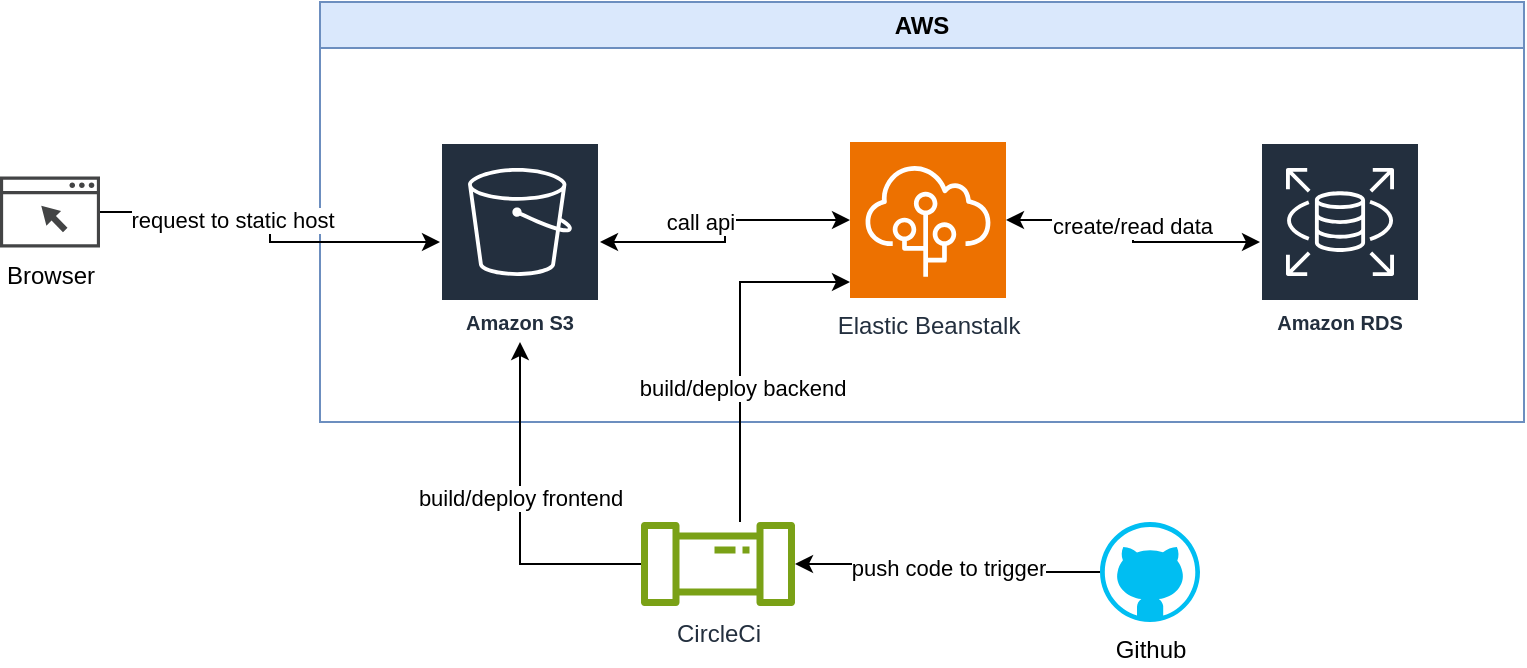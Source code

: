 <mxfile version="24.3.1" type="device">
  <diagram name="Page-1" id="Kfr5x2V-DqeoEPgqaZ0g">
    <mxGraphModel dx="866" dy="583" grid="1" gridSize="10" guides="1" tooltips="1" connect="1" arrows="1" fold="1" page="1" pageScale="1" pageWidth="850" pageHeight="1100" math="0" shadow="0">
      <root>
        <mxCell id="0" />
        <mxCell id="1" parent="0" />
        <mxCell id="k0KTwTGK_27CAyrzDMNW-6" value="AWS" style="swimlane;whiteSpace=wrap;html=1;fillColor=#dae8fc;strokeColor=#6c8ebf;" vertex="1" parent="1">
          <mxGeometry x="210" y="80" width="602" height="210" as="geometry" />
        </mxCell>
        <mxCell id="k0KTwTGK_27CAyrzDMNW-8" value="Amazon RDS" style="sketch=0;outlineConnect=0;fontColor=#232F3E;gradientColor=none;strokeColor=#ffffff;fillColor=#232F3E;dashed=0;verticalLabelPosition=middle;verticalAlign=bottom;align=center;html=1;whiteSpace=wrap;fontSize=10;fontStyle=1;spacing=3;shape=mxgraph.aws4.productIcon;prIcon=mxgraph.aws4.rds;" vertex="1" parent="k0KTwTGK_27CAyrzDMNW-6">
          <mxGeometry x="470" y="70" width="80" height="100" as="geometry" />
        </mxCell>
        <mxCell id="k0KTwTGK_27CAyrzDMNW-18" style="edgeStyle=orthogonalEdgeStyle;rounded=0;orthogonalLoop=1;jettySize=auto;html=1;startArrow=classic;startFill=1;" edge="1" parent="k0KTwTGK_27CAyrzDMNW-6" source="k0KTwTGK_27CAyrzDMNW-9" target="k0KTwTGK_27CAyrzDMNW-4">
          <mxGeometry relative="1" as="geometry" />
        </mxCell>
        <mxCell id="k0KTwTGK_27CAyrzDMNW-27" value="call api" style="edgeLabel;html=1;align=center;verticalAlign=middle;resizable=0;points=[];" vertex="1" connectable="0" parent="k0KTwTGK_27CAyrzDMNW-18">
          <mxGeometry x="-0.438" y="-1" relative="1" as="geometry">
            <mxPoint x="12" y="-11" as="offset" />
          </mxGeometry>
        </mxCell>
        <mxCell id="k0KTwTGK_27CAyrzDMNW-9" value="Amazon S3" style="sketch=0;outlineConnect=0;fontColor=#232F3E;gradientColor=none;strokeColor=#ffffff;fillColor=#232F3E;dashed=0;verticalLabelPosition=middle;verticalAlign=bottom;align=center;html=1;whiteSpace=wrap;fontSize=10;fontStyle=1;spacing=3;shape=mxgraph.aws4.productIcon;prIcon=mxgraph.aws4.s3;" vertex="1" parent="k0KTwTGK_27CAyrzDMNW-6">
          <mxGeometry x="60" y="70" width="80" height="100" as="geometry" />
        </mxCell>
        <mxCell id="k0KTwTGK_27CAyrzDMNW-17" style="edgeStyle=orthogonalEdgeStyle;rounded=0;orthogonalLoop=1;jettySize=auto;html=1;startArrow=classic;startFill=1;" edge="1" parent="k0KTwTGK_27CAyrzDMNW-6" source="k0KTwTGK_27CAyrzDMNW-4" target="k0KTwTGK_27CAyrzDMNW-8">
          <mxGeometry relative="1" as="geometry">
            <mxPoint x="430" y="109" as="targetPoint" />
          </mxGeometry>
        </mxCell>
        <mxCell id="k0KTwTGK_27CAyrzDMNW-28" value="create/read data" style="edgeLabel;html=1;align=center;verticalAlign=middle;resizable=0;points=[];" vertex="1" connectable="0" parent="k0KTwTGK_27CAyrzDMNW-17">
          <mxGeometry x="-0.043" y="-1" relative="1" as="geometry">
            <mxPoint as="offset" />
          </mxGeometry>
        </mxCell>
        <mxCell id="k0KTwTGK_27CAyrzDMNW-4" value="Elastic Beanstalk" style="sketch=0;points=[[0,0,0],[0.25,0,0],[0.5,0,0],[0.75,0,0],[1,0,0],[0,1,0],[0.25,1,0],[0.5,1,0],[0.75,1,0],[1,1,0],[0,0.25,0],[0,0.5,0],[0,0.75,0],[1,0.25,0],[1,0.5,0],[1,0.75,0]];outlineConnect=0;fontColor=#232F3E;fillColor=#ED7100;strokeColor=#ffffff;dashed=0;verticalLabelPosition=bottom;verticalAlign=top;align=center;html=1;fontSize=12;fontStyle=0;aspect=fixed;shape=mxgraph.aws4.resourceIcon;resIcon=mxgraph.aws4.elastic_beanstalk;" vertex="1" parent="k0KTwTGK_27CAyrzDMNW-6">
          <mxGeometry x="265" y="70" width="78" height="78" as="geometry" />
        </mxCell>
        <mxCell id="k0KTwTGK_27CAyrzDMNW-19" style="edgeStyle=orthogonalEdgeStyle;rounded=0;orthogonalLoop=1;jettySize=auto;html=1;" edge="1" parent="1" source="k0KTwTGK_27CAyrzDMNW-14" target="k0KTwTGK_27CAyrzDMNW-9">
          <mxGeometry relative="1" as="geometry" />
        </mxCell>
        <mxCell id="k0KTwTGK_27CAyrzDMNW-24" value="request to static host" style="edgeLabel;html=1;align=center;verticalAlign=middle;resizable=0;points=[];" vertex="1" connectable="0" parent="k0KTwTGK_27CAyrzDMNW-19">
          <mxGeometry x="-0.37" relative="1" as="geometry">
            <mxPoint x="7" y="4" as="offset" />
          </mxGeometry>
        </mxCell>
        <mxCell id="k0KTwTGK_27CAyrzDMNW-14" value="Browser" style="sketch=0;pointerEvents=1;shadow=0;dashed=0;html=1;strokeColor=none;fillColor=#434445;aspect=fixed;labelPosition=center;verticalLabelPosition=bottom;verticalAlign=top;align=center;outlineConnect=0;shape=mxgraph.vvd.web_browser;" vertex="1" parent="1">
          <mxGeometry x="50" y="167.25" width="50" height="35.5" as="geometry" />
        </mxCell>
        <mxCell id="k0KTwTGK_27CAyrzDMNW-20" style="edgeStyle=orthogonalEdgeStyle;rounded=0;orthogonalLoop=1;jettySize=auto;html=1;" edge="1" parent="1" source="k0KTwTGK_27CAyrzDMNW-13" target="k0KTwTGK_27CAyrzDMNW-10">
          <mxGeometry relative="1" as="geometry" />
        </mxCell>
        <mxCell id="k0KTwTGK_27CAyrzDMNW-25" value="push code to trigger" style="edgeLabel;html=1;align=center;verticalAlign=middle;resizable=0;points=[];" vertex="1" connectable="0" parent="k0KTwTGK_27CAyrzDMNW-20">
          <mxGeometry x="0.012" relative="1" as="geometry">
            <mxPoint as="offset" />
          </mxGeometry>
        </mxCell>
        <mxCell id="k0KTwTGK_27CAyrzDMNW-13" value="Github" style="verticalLabelPosition=bottom;html=1;verticalAlign=top;align=center;strokeColor=none;fillColor=#00BEF2;shape=mxgraph.azure.github_code;pointerEvents=1;" vertex="1" parent="1">
          <mxGeometry x="600" y="340" width="50" height="50" as="geometry" />
        </mxCell>
        <mxCell id="k0KTwTGK_27CAyrzDMNW-12" value="" style="group" vertex="1" connectable="0" parent="1">
          <mxGeometry x="370" y="340" width="78" height="72" as="geometry" />
        </mxCell>
        <mxCell id="k0KTwTGK_27CAyrzDMNW-10" value="CircleCi" style="sketch=0;outlineConnect=0;fontColor=#232F3E;gradientColor=none;fillColor=#7AA116;strokeColor=none;dashed=0;verticalLabelPosition=bottom;verticalAlign=top;align=center;html=1;fontSize=12;fontStyle=0;aspect=fixed;pointerEvents=1;shape=mxgraph.aws4.iot_analytics_pipeline;" vertex="1" parent="k0KTwTGK_27CAyrzDMNW-12">
          <mxGeometry width="78" height="42" as="geometry" />
        </mxCell>
        <mxCell id="k0KTwTGK_27CAyrzDMNW-21" style="edgeStyle=orthogonalEdgeStyle;rounded=0;orthogonalLoop=1;jettySize=auto;html=1;" edge="1" parent="1" source="k0KTwTGK_27CAyrzDMNW-10" target="k0KTwTGK_27CAyrzDMNW-4">
          <mxGeometry relative="1" as="geometry">
            <Array as="points">
              <mxPoint x="420" y="220" />
            </Array>
          </mxGeometry>
        </mxCell>
        <mxCell id="k0KTwTGK_27CAyrzDMNW-26" value="build/deploy backend" style="edgeLabel;html=1;align=center;verticalAlign=middle;resizable=0;points=[];" vertex="1" connectable="0" parent="k0KTwTGK_27CAyrzDMNW-21">
          <mxGeometry x="-0.234" y="-1" relative="1" as="geometry">
            <mxPoint as="offset" />
          </mxGeometry>
        </mxCell>
        <mxCell id="k0KTwTGK_27CAyrzDMNW-22" style="edgeStyle=orthogonalEdgeStyle;rounded=0;orthogonalLoop=1;jettySize=auto;html=1;" edge="1" parent="1" source="k0KTwTGK_27CAyrzDMNW-10" target="k0KTwTGK_27CAyrzDMNW-9">
          <mxGeometry relative="1" as="geometry" />
        </mxCell>
        <mxCell id="k0KTwTGK_27CAyrzDMNW-23" value="build/deploy frontend" style="edgeLabel;html=1;align=center;verticalAlign=middle;resizable=0;points=[];" vertex="1" connectable="0" parent="k0KTwTGK_27CAyrzDMNW-22">
          <mxGeometry x="0.144" relative="1" as="geometry">
            <mxPoint y="4" as="offset" />
          </mxGeometry>
        </mxCell>
      </root>
    </mxGraphModel>
  </diagram>
</mxfile>

